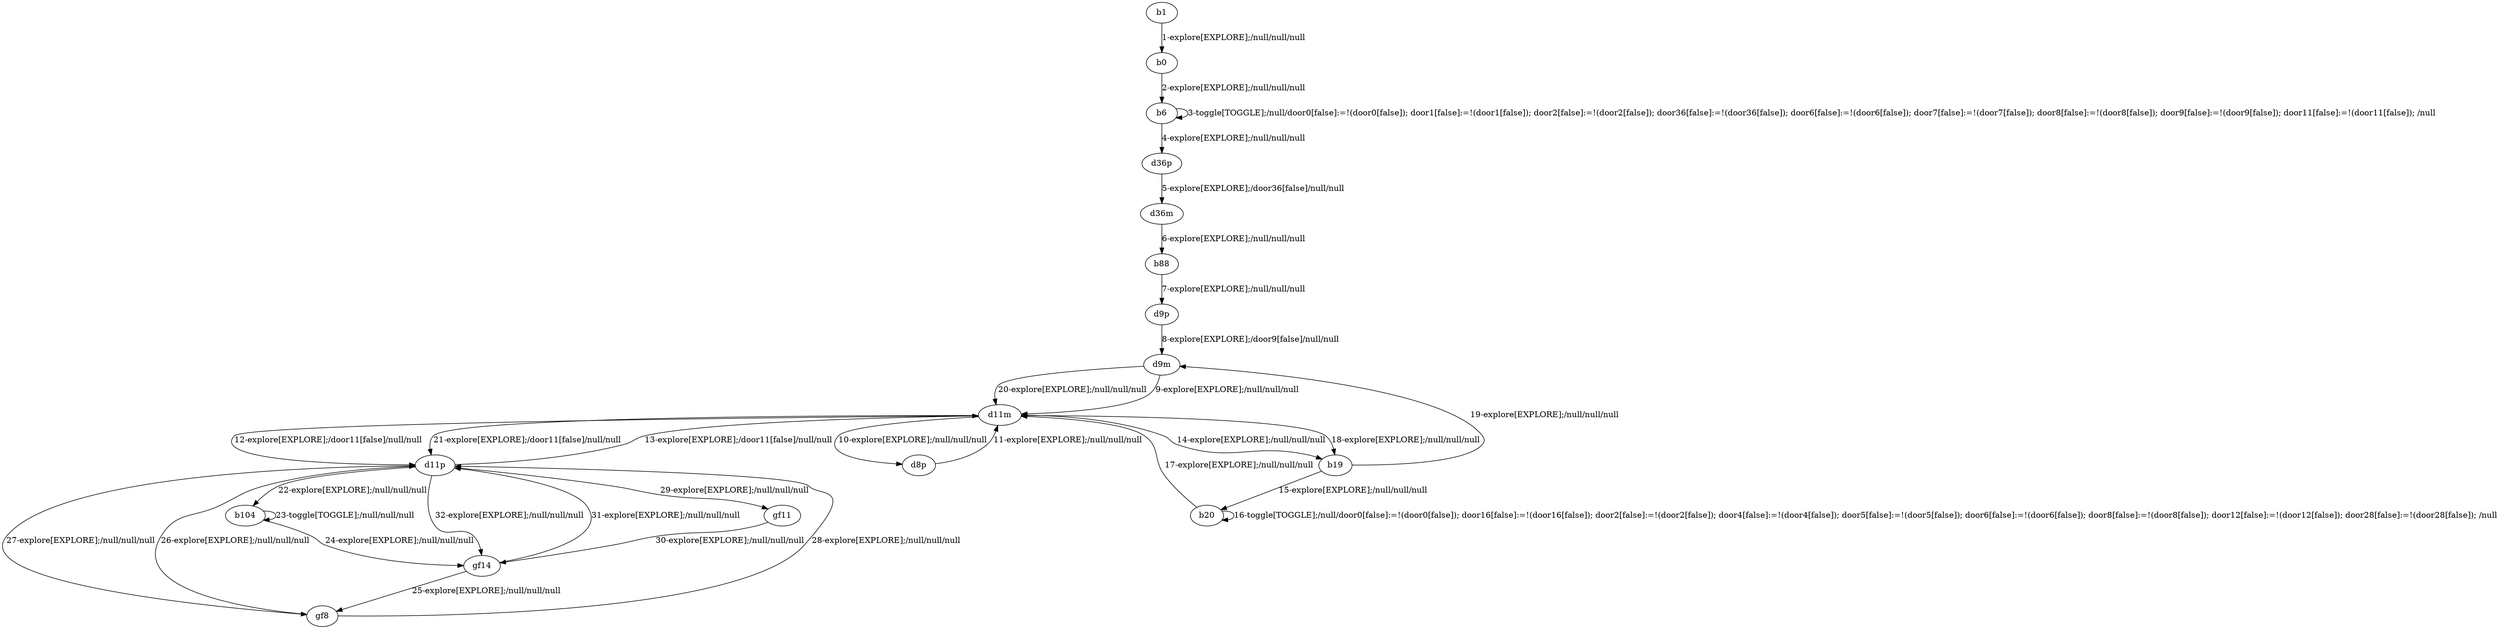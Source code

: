 # Total number of goals covered by this test: 2
# d11p --> gf14
# gf14 --> d11p

digraph g {
"b1" -> "b0" [label = "1-explore[EXPLORE];/null/null/null"];
"b0" -> "b6" [label = "2-explore[EXPLORE];/null/null/null"];
"b6" -> "b6" [label = "3-toggle[TOGGLE];/null/door0[false]:=!(door0[false]); door1[false]:=!(door1[false]); door2[false]:=!(door2[false]); door36[false]:=!(door36[false]); door6[false]:=!(door6[false]); door7[false]:=!(door7[false]); door8[false]:=!(door8[false]); door9[false]:=!(door9[false]); door11[false]:=!(door11[false]); /null"];
"b6" -> "d36p" [label = "4-explore[EXPLORE];/null/null/null"];
"d36p" -> "d36m" [label = "5-explore[EXPLORE];/door36[false]/null/null"];
"d36m" -> "b88" [label = "6-explore[EXPLORE];/null/null/null"];
"b88" -> "d9p" [label = "7-explore[EXPLORE];/null/null/null"];
"d9p" -> "d9m" [label = "8-explore[EXPLORE];/door9[false]/null/null"];
"d9m" -> "d11m" [label = "9-explore[EXPLORE];/null/null/null"];
"d11m" -> "d8p" [label = "10-explore[EXPLORE];/null/null/null"];
"d8p" -> "d11m" [label = "11-explore[EXPLORE];/null/null/null"];
"d11m" -> "d11p" [label = "12-explore[EXPLORE];/door11[false]/null/null"];
"d11p" -> "d11m" [label = "13-explore[EXPLORE];/door11[false]/null/null"];
"d11m" -> "b19" [label = "14-explore[EXPLORE];/null/null/null"];
"b19" -> "b20" [label = "15-explore[EXPLORE];/null/null/null"];
"b20" -> "b20" [label = "16-toggle[TOGGLE];/null/door0[false]:=!(door0[false]); door16[false]:=!(door16[false]); door2[false]:=!(door2[false]); door4[false]:=!(door4[false]); door5[false]:=!(door5[false]); door6[false]:=!(door6[false]); door8[false]:=!(door8[false]); door12[false]:=!(door12[false]); door28[false]:=!(door28[false]); /null"];
"b20" -> "d11m" [label = "17-explore[EXPLORE];/null/null/null"];
"d11m" -> "b19" [label = "18-explore[EXPLORE];/null/null/null"];
"b19" -> "d9m" [label = "19-explore[EXPLORE];/null/null/null"];
"d9m" -> "d11m" [label = "20-explore[EXPLORE];/null/null/null"];
"d11m" -> "d11p" [label = "21-explore[EXPLORE];/door11[false]/null/null"];
"d11p" -> "b104" [label = "22-explore[EXPLORE];/null/null/null"];
"b104" -> "b104" [label = "23-toggle[TOGGLE];/null/null/null"];
"b104" -> "gf14" [label = "24-explore[EXPLORE];/null/null/null"];
"gf14" -> "gf8" [label = "25-explore[EXPLORE];/null/null/null"];
"gf8" -> "d11p" [label = "26-explore[EXPLORE];/null/null/null"];
"d11p" -> "gf8" [label = "27-explore[EXPLORE];/null/null/null"];
"gf8" -> "d11p" [label = "28-explore[EXPLORE];/null/null/null"];
"d11p" -> "gf11" [label = "29-explore[EXPLORE];/null/null/null"];
"gf11" -> "gf14" [label = "30-explore[EXPLORE];/null/null/null"];
"gf14" -> "d11p" [label = "31-explore[EXPLORE];/null/null/null"];
"d11p" -> "gf14" [label = "32-explore[EXPLORE];/null/null/null"];
}